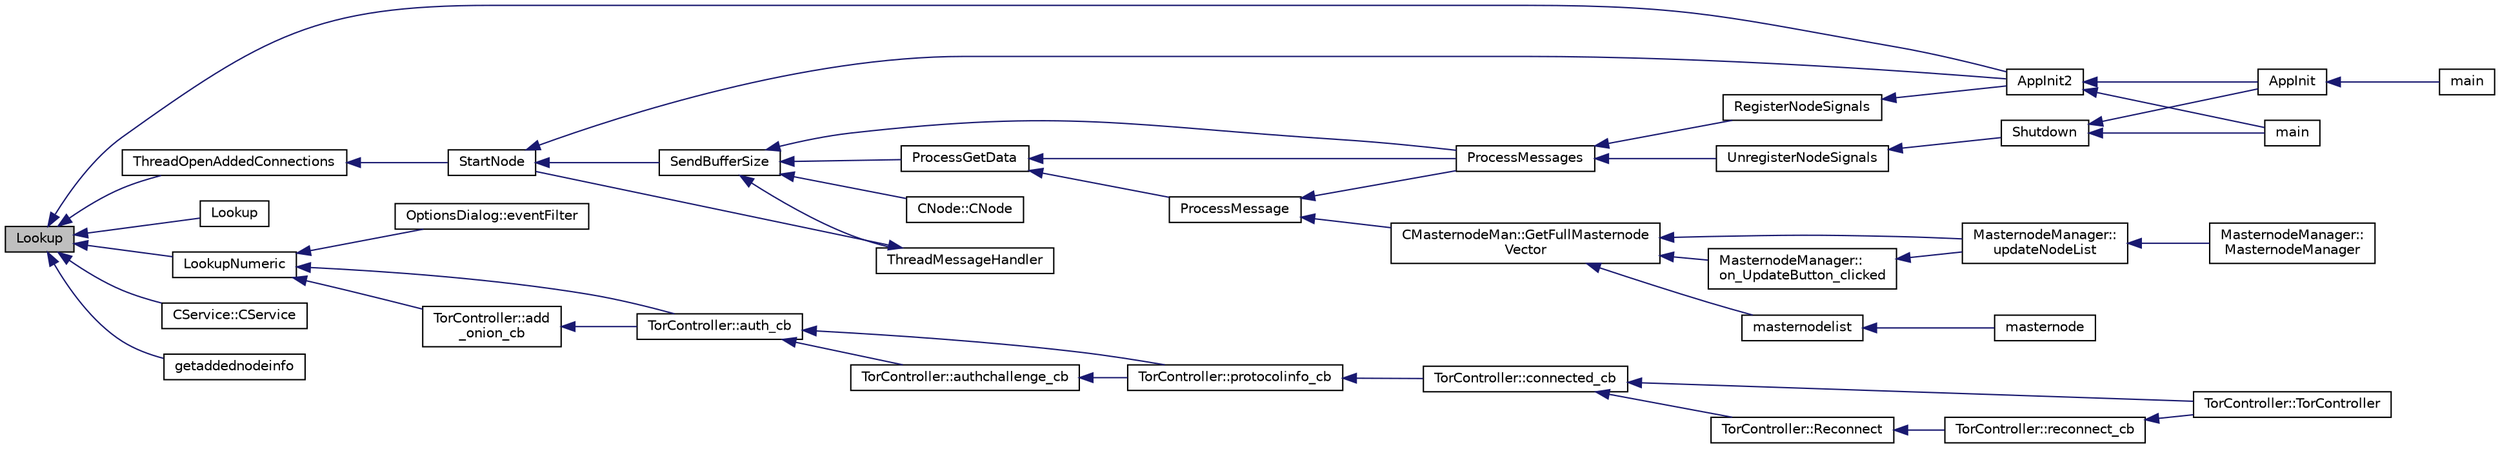 digraph "Lookup"
{
  edge [fontname="Helvetica",fontsize="10",labelfontname="Helvetica",labelfontsize="10"];
  node [fontname="Helvetica",fontsize="10",shape=record];
  rankdir="LR";
  Node325 [label="Lookup",height=0.2,width=0.4,color="black", fillcolor="grey75", style="filled", fontcolor="black"];
  Node325 -> Node326 [dir="back",color="midnightblue",fontsize="10",style="solid",fontname="Helvetica"];
  Node326 [label="AppInit2",height=0.2,width=0.4,color="black", fillcolor="white", style="filled",URL="$d8/dc0/init_8h.html#a1a4c1bfbf6ba1db77e988b89b9cadfd3",tooltip="Initialize ion. "];
  Node326 -> Node327 [dir="back",color="midnightblue",fontsize="10",style="solid",fontname="Helvetica"];
  Node327 [label="AppInit",height=0.2,width=0.4,color="black", fillcolor="white", style="filled",URL="$d4/d35/iond_8cpp.html#ac59316b767e6984e1285f0531275286b"];
  Node327 -> Node328 [dir="back",color="midnightblue",fontsize="10",style="solid",fontname="Helvetica"];
  Node328 [label="main",height=0.2,width=0.4,color="black", fillcolor="white", style="filled",URL="$d4/d35/iond_8cpp.html#a0ddf1224851353fc92bfbff6f499fa97"];
  Node326 -> Node329 [dir="back",color="midnightblue",fontsize="10",style="solid",fontname="Helvetica"];
  Node329 [label="main",height=0.2,width=0.4,color="black", fillcolor="white", style="filled",URL="$d5/d2d/ion_8cpp.html#a0ddf1224851353fc92bfbff6f499fa97"];
  Node325 -> Node330 [dir="back",color="midnightblue",fontsize="10",style="solid",fontname="Helvetica"];
  Node330 [label="ThreadOpenAddedConnections",height=0.2,width=0.4,color="black", fillcolor="white", style="filled",URL="$dd/d84/net_8cpp.html#a2d1ca95557ae336582b886a251e7fe94"];
  Node330 -> Node331 [dir="back",color="midnightblue",fontsize="10",style="solid",fontname="Helvetica"];
  Node331 [label="StartNode",height=0.2,width=0.4,color="black", fillcolor="white", style="filled",URL="$d7/d97/net_8h.html#a9396d8054e8f74959e9391871aaddde0"];
  Node331 -> Node326 [dir="back",color="midnightblue",fontsize="10",style="solid",fontname="Helvetica"];
  Node331 -> Node332 [dir="back",color="midnightblue",fontsize="10",style="solid",fontname="Helvetica"];
  Node332 [label="SendBufferSize",height=0.2,width=0.4,color="black", fillcolor="white", style="filled",URL="$d7/d97/net_8h.html#a13f289d6233bd32b78a38793f76bdccb"];
  Node332 -> Node333 [dir="back",color="midnightblue",fontsize="10",style="solid",fontname="Helvetica"];
  Node333 [label="ProcessGetData",height=0.2,width=0.4,color="black", fillcolor="white", style="filled",URL="$df/d0a/main_8cpp.html#a3be415b83ecfe1f4215e0bd28c3b1eec"];
  Node333 -> Node334 [dir="back",color="midnightblue",fontsize="10",style="solid",fontname="Helvetica"];
  Node334 [label="ProcessMessage",height=0.2,width=0.4,color="black", fillcolor="white", style="filled",URL="$df/d0a/main_8cpp.html#a8ba92b1a4bce3c835e887a9073d17d8e"];
  Node334 -> Node335 [dir="back",color="midnightblue",fontsize="10",style="solid",fontname="Helvetica"];
  Node335 [label="ProcessMessages",height=0.2,width=0.4,color="black", fillcolor="white", style="filled",URL="$d4/dbf/main_8h.html#a196f9318f02448b85b28d612698934fd"];
  Node335 -> Node336 [dir="back",color="midnightblue",fontsize="10",style="solid",fontname="Helvetica"];
  Node336 [label="RegisterNodeSignals",height=0.2,width=0.4,color="black", fillcolor="white", style="filled",URL="$d4/dbf/main_8h.html#ab02615ff65f91d69f8d786ec900baa8a",tooltip="Register with a network node to receive its signals. "];
  Node336 -> Node326 [dir="back",color="midnightblue",fontsize="10",style="solid",fontname="Helvetica"];
  Node335 -> Node337 [dir="back",color="midnightblue",fontsize="10",style="solid",fontname="Helvetica"];
  Node337 [label="UnregisterNodeSignals",height=0.2,width=0.4,color="black", fillcolor="white", style="filled",URL="$d4/dbf/main_8h.html#a3ef0cc6e9d9d6435ee2a5569244d6ebd",tooltip="Unregister a network node. "];
  Node337 -> Node338 [dir="back",color="midnightblue",fontsize="10",style="solid",fontname="Helvetica"];
  Node338 [label="Shutdown",height=0.2,width=0.4,color="black", fillcolor="white", style="filled",URL="$d8/dc0/init_8h.html#ac5f038c2b480cf9ef5e19e3eba8dbaf9"];
  Node338 -> Node327 [dir="back",color="midnightblue",fontsize="10",style="solid",fontname="Helvetica"];
  Node338 -> Node329 [dir="back",color="midnightblue",fontsize="10",style="solid",fontname="Helvetica"];
  Node334 -> Node339 [dir="back",color="midnightblue",fontsize="10",style="solid",fontname="Helvetica"];
  Node339 [label="CMasternodeMan::GetFullMasternode\lVector",height=0.2,width=0.4,color="black", fillcolor="white", style="filled",URL="$dc/d6b/class_c_masternode_man.html#ab39e213a7601e1bef2eba1d5d63206f5"];
  Node339 -> Node340 [dir="back",color="midnightblue",fontsize="10",style="solid",fontname="Helvetica"];
  Node340 [label="MasternodeManager::\lupdateNodeList",height=0.2,width=0.4,color="black", fillcolor="white", style="filled",URL="$d9/d70/class_masternode_manager.html#a5485a8bd6ccf673027165cc1207dfae9"];
  Node340 -> Node341 [dir="back",color="midnightblue",fontsize="10",style="solid",fontname="Helvetica"];
  Node341 [label="MasternodeManager::\lMasternodeManager",height=0.2,width=0.4,color="black", fillcolor="white", style="filled",URL="$d9/d70/class_masternode_manager.html#ad18cb99065e056e6b791e2356de826bf"];
  Node339 -> Node342 [dir="back",color="midnightblue",fontsize="10",style="solid",fontname="Helvetica"];
  Node342 [label="MasternodeManager::\lon_UpdateButton_clicked",height=0.2,width=0.4,color="black", fillcolor="white", style="filled",URL="$d9/d70/class_masternode_manager.html#ae8d07b4d869e3eb09fe1be445eff0430"];
  Node342 -> Node340 [dir="back",color="midnightblue",fontsize="10",style="solid",fontname="Helvetica"];
  Node339 -> Node343 [dir="back",color="midnightblue",fontsize="10",style="solid",fontname="Helvetica"];
  Node343 [label="masternodelist",height=0.2,width=0.4,color="black", fillcolor="white", style="filled",URL="$d5/d6b/rpcstashedsend_8cpp.html#a3a7ed7e37f21eb2912afc6e776f7236c"];
  Node343 -> Node344 [dir="back",color="midnightblue",fontsize="10",style="solid",fontname="Helvetica"];
  Node344 [label="masternode",height=0.2,width=0.4,color="black", fillcolor="white", style="filled",URL="$d5/d6b/rpcstashedsend_8cpp.html#a30609e443aeb47c29ed0878d16b1b5e1"];
  Node333 -> Node335 [dir="back",color="midnightblue",fontsize="10",style="solid",fontname="Helvetica"];
  Node332 -> Node335 [dir="back",color="midnightblue",fontsize="10",style="solid",fontname="Helvetica"];
  Node332 -> Node345 [dir="back",color="midnightblue",fontsize="10",style="solid",fontname="Helvetica"];
  Node345 [label="ThreadMessageHandler",height=0.2,width=0.4,color="black", fillcolor="white", style="filled",URL="$dd/d84/net_8cpp.html#a379b0d3521bdd62ac296f219d70c4e30"];
  Node345 -> Node331 [dir="back",color="midnightblue",fontsize="10",style="solid",fontname="Helvetica"];
  Node332 -> Node346 [dir="back",color="midnightblue",fontsize="10",style="solid",fontname="Helvetica"];
  Node346 [label="CNode::CNode",height=0.2,width=0.4,color="black", fillcolor="white", style="filled",URL="$d1/d64/class_c_node.html#a51556705550511146245b9fb2fec09c1"];
  Node325 -> Node347 [dir="back",color="midnightblue",fontsize="10",style="solid",fontname="Helvetica"];
  Node347 [label="Lookup",height=0.2,width=0.4,color="black", fillcolor="white", style="filled",URL="$da/df0/netbase_8h.html#a8e970007e4314e4cefa5895944ed74d8"];
  Node325 -> Node348 [dir="back",color="midnightblue",fontsize="10",style="solid",fontname="Helvetica"];
  Node348 [label="LookupNumeric",height=0.2,width=0.4,color="black", fillcolor="white", style="filled",URL="$da/df0/netbase_8h.html#a5b18d70f02be9dc489da605ff487cc66"];
  Node348 -> Node349 [dir="back",color="midnightblue",fontsize="10",style="solid",fontname="Helvetica"];
  Node349 [label="OptionsDialog::eventFilter",height=0.2,width=0.4,color="black", fillcolor="white", style="filled",URL="$db/d61/class_options_dialog.html#abf2b8046ca9bce3f2c1f04e329468983"];
  Node348 -> Node350 [dir="back",color="midnightblue",fontsize="10",style="solid",fontname="Helvetica"];
  Node350 [label="TorController::add\l_onion_cb",height=0.2,width=0.4,color="black", fillcolor="white", style="filled",URL="$da/dd9/class_tor_controller.html#a78b762c14a006b2f509261a95963ff67",tooltip="Callback for ADD_ONION result. "];
  Node350 -> Node351 [dir="back",color="midnightblue",fontsize="10",style="solid",fontname="Helvetica"];
  Node351 [label="TorController::auth_cb",height=0.2,width=0.4,color="black", fillcolor="white", style="filled",URL="$da/dd9/class_tor_controller.html#ae36bc33cb3088384517c68f71e9944ce",tooltip="Callback for AUTHENTICATE result. "];
  Node351 -> Node352 [dir="back",color="midnightblue",fontsize="10",style="solid",fontname="Helvetica"];
  Node352 [label="TorController::authchallenge_cb",height=0.2,width=0.4,color="black", fillcolor="white", style="filled",URL="$da/dd9/class_tor_controller.html#a86f1396b9f242183ffe777e0951eb997",tooltip="Callback for AUTHCHALLENGE result. "];
  Node352 -> Node353 [dir="back",color="midnightblue",fontsize="10",style="solid",fontname="Helvetica"];
  Node353 [label="TorController::protocolinfo_cb",height=0.2,width=0.4,color="black", fillcolor="white", style="filled",URL="$da/dd9/class_tor_controller.html#aee36fcd1cd60d7f4eb007d909894b1c3",tooltip="Callback for PROTOCOLINFO result. "];
  Node353 -> Node354 [dir="back",color="midnightblue",fontsize="10",style="solid",fontname="Helvetica"];
  Node354 [label="TorController::connected_cb",height=0.2,width=0.4,color="black", fillcolor="white", style="filled",URL="$da/dd9/class_tor_controller.html#a59d56a1525a08235b07dd9eadbae0d1f",tooltip="Callback after successful connection. "];
  Node354 -> Node355 [dir="back",color="midnightblue",fontsize="10",style="solid",fontname="Helvetica"];
  Node355 [label="TorController::TorController",height=0.2,width=0.4,color="black", fillcolor="white", style="filled",URL="$da/dd9/class_tor_controller.html#ab38d90df15a9e3f2c6e1f4f24073a64e"];
  Node354 -> Node356 [dir="back",color="midnightblue",fontsize="10",style="solid",fontname="Helvetica"];
  Node356 [label="TorController::Reconnect",height=0.2,width=0.4,color="black", fillcolor="white", style="filled",URL="$da/dd9/class_tor_controller.html#ae5d4304836fce79574ec540c5ada8269",tooltip="Reconnect, after getting disconnected. "];
  Node356 -> Node357 [dir="back",color="midnightblue",fontsize="10",style="solid",fontname="Helvetica"];
  Node357 [label="TorController::reconnect_cb",height=0.2,width=0.4,color="black", fillcolor="white", style="filled",URL="$da/dd9/class_tor_controller.html#a2fa9614b4fa0e24c57f443b3c56f835c",tooltip="Callback for reconnect timer. "];
  Node357 -> Node355 [dir="back",color="midnightblue",fontsize="10",style="solid",fontname="Helvetica"];
  Node351 -> Node353 [dir="back",color="midnightblue",fontsize="10",style="solid",fontname="Helvetica"];
  Node348 -> Node351 [dir="back",color="midnightblue",fontsize="10",style="solid",fontname="Helvetica"];
  Node325 -> Node358 [dir="back",color="midnightblue",fontsize="10",style="solid",fontname="Helvetica"];
  Node358 [label="CService::CService",height=0.2,width=0.4,color="black", fillcolor="white", style="filled",URL="$d3/dcc/class_c_service.html#ab8f5f4ae4e99a4edad8ba48642e36137"];
  Node325 -> Node359 [dir="back",color="midnightblue",fontsize="10",style="solid",fontname="Helvetica"];
  Node359 [label="getaddednodeinfo",height=0.2,width=0.4,color="black", fillcolor="white", style="filled",URL="$df/dab/rpcnet_8cpp.html#a2a6994d3b180c8e9ce81e0da65a41bb3"];
}
